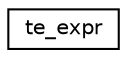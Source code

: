 digraph "Graphical Class Hierarchy"
{
  edge [fontname="Helvetica",fontsize="10",labelfontname="Helvetica",labelfontsize="10"];
  node [fontname="Helvetica",fontsize="10",shape=record];
  rankdir="LR";
  Node0 [label="te_expr",height=0.2,width=0.4,color="black", fillcolor="white", style="filled",URL="$structte__expr.html"];
}
